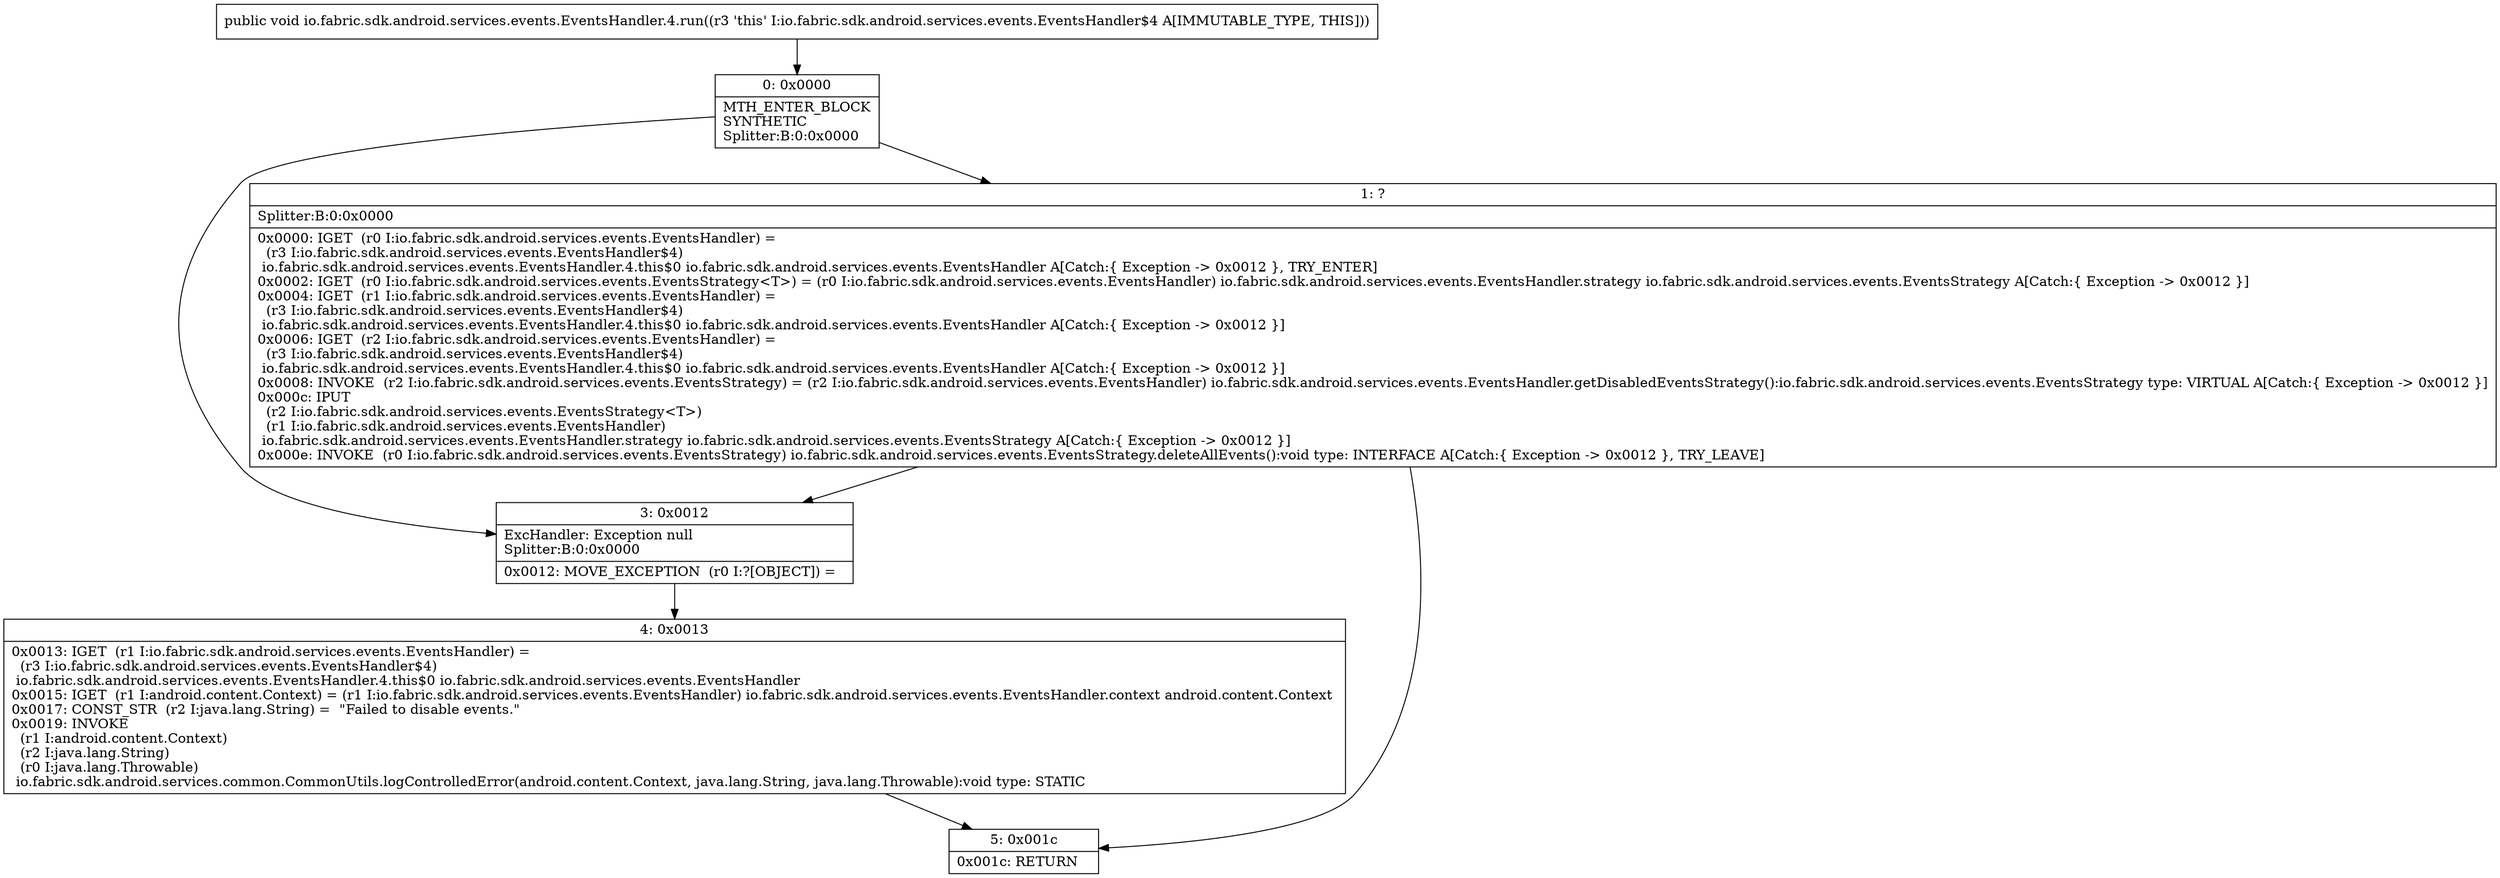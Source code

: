 digraph "CFG forio.fabric.sdk.android.services.events.EventsHandler.4.run()V" {
Node_0 [shape=record,label="{0\:\ 0x0000|MTH_ENTER_BLOCK\lSYNTHETIC\lSplitter:B:0:0x0000\l}"];
Node_1 [shape=record,label="{1\:\ ?|Splitter:B:0:0x0000\l|0x0000: IGET  (r0 I:io.fabric.sdk.android.services.events.EventsHandler) = \l  (r3 I:io.fabric.sdk.android.services.events.EventsHandler$4)\l io.fabric.sdk.android.services.events.EventsHandler.4.this$0 io.fabric.sdk.android.services.events.EventsHandler A[Catch:\{ Exception \-\> 0x0012 \}, TRY_ENTER]\l0x0002: IGET  (r0 I:io.fabric.sdk.android.services.events.EventsStrategy\<T\>) = (r0 I:io.fabric.sdk.android.services.events.EventsHandler) io.fabric.sdk.android.services.events.EventsHandler.strategy io.fabric.sdk.android.services.events.EventsStrategy A[Catch:\{ Exception \-\> 0x0012 \}]\l0x0004: IGET  (r1 I:io.fabric.sdk.android.services.events.EventsHandler) = \l  (r3 I:io.fabric.sdk.android.services.events.EventsHandler$4)\l io.fabric.sdk.android.services.events.EventsHandler.4.this$0 io.fabric.sdk.android.services.events.EventsHandler A[Catch:\{ Exception \-\> 0x0012 \}]\l0x0006: IGET  (r2 I:io.fabric.sdk.android.services.events.EventsHandler) = \l  (r3 I:io.fabric.sdk.android.services.events.EventsHandler$4)\l io.fabric.sdk.android.services.events.EventsHandler.4.this$0 io.fabric.sdk.android.services.events.EventsHandler A[Catch:\{ Exception \-\> 0x0012 \}]\l0x0008: INVOKE  (r2 I:io.fabric.sdk.android.services.events.EventsStrategy) = (r2 I:io.fabric.sdk.android.services.events.EventsHandler) io.fabric.sdk.android.services.events.EventsHandler.getDisabledEventsStrategy():io.fabric.sdk.android.services.events.EventsStrategy type: VIRTUAL A[Catch:\{ Exception \-\> 0x0012 \}]\l0x000c: IPUT  \l  (r2 I:io.fabric.sdk.android.services.events.EventsStrategy\<T\>)\l  (r1 I:io.fabric.sdk.android.services.events.EventsHandler)\l io.fabric.sdk.android.services.events.EventsHandler.strategy io.fabric.sdk.android.services.events.EventsStrategy A[Catch:\{ Exception \-\> 0x0012 \}]\l0x000e: INVOKE  (r0 I:io.fabric.sdk.android.services.events.EventsStrategy) io.fabric.sdk.android.services.events.EventsStrategy.deleteAllEvents():void type: INTERFACE A[Catch:\{ Exception \-\> 0x0012 \}, TRY_LEAVE]\l}"];
Node_3 [shape=record,label="{3\:\ 0x0012|ExcHandler: Exception null\lSplitter:B:0:0x0000\l|0x0012: MOVE_EXCEPTION  (r0 I:?[OBJECT]) =  \l}"];
Node_4 [shape=record,label="{4\:\ 0x0013|0x0013: IGET  (r1 I:io.fabric.sdk.android.services.events.EventsHandler) = \l  (r3 I:io.fabric.sdk.android.services.events.EventsHandler$4)\l io.fabric.sdk.android.services.events.EventsHandler.4.this$0 io.fabric.sdk.android.services.events.EventsHandler \l0x0015: IGET  (r1 I:android.content.Context) = (r1 I:io.fabric.sdk.android.services.events.EventsHandler) io.fabric.sdk.android.services.events.EventsHandler.context android.content.Context \l0x0017: CONST_STR  (r2 I:java.lang.String) =  \"Failed to disable events.\" \l0x0019: INVOKE  \l  (r1 I:android.content.Context)\l  (r2 I:java.lang.String)\l  (r0 I:java.lang.Throwable)\l io.fabric.sdk.android.services.common.CommonUtils.logControlledError(android.content.Context, java.lang.String, java.lang.Throwable):void type: STATIC \l}"];
Node_5 [shape=record,label="{5\:\ 0x001c|0x001c: RETURN   \l}"];
MethodNode[shape=record,label="{public void io.fabric.sdk.android.services.events.EventsHandler.4.run((r3 'this' I:io.fabric.sdk.android.services.events.EventsHandler$4 A[IMMUTABLE_TYPE, THIS])) }"];
MethodNode -> Node_0;
Node_0 -> Node_1;
Node_0 -> Node_3;
Node_1 -> Node_3;
Node_1 -> Node_5;
Node_3 -> Node_4;
Node_4 -> Node_5;
}

